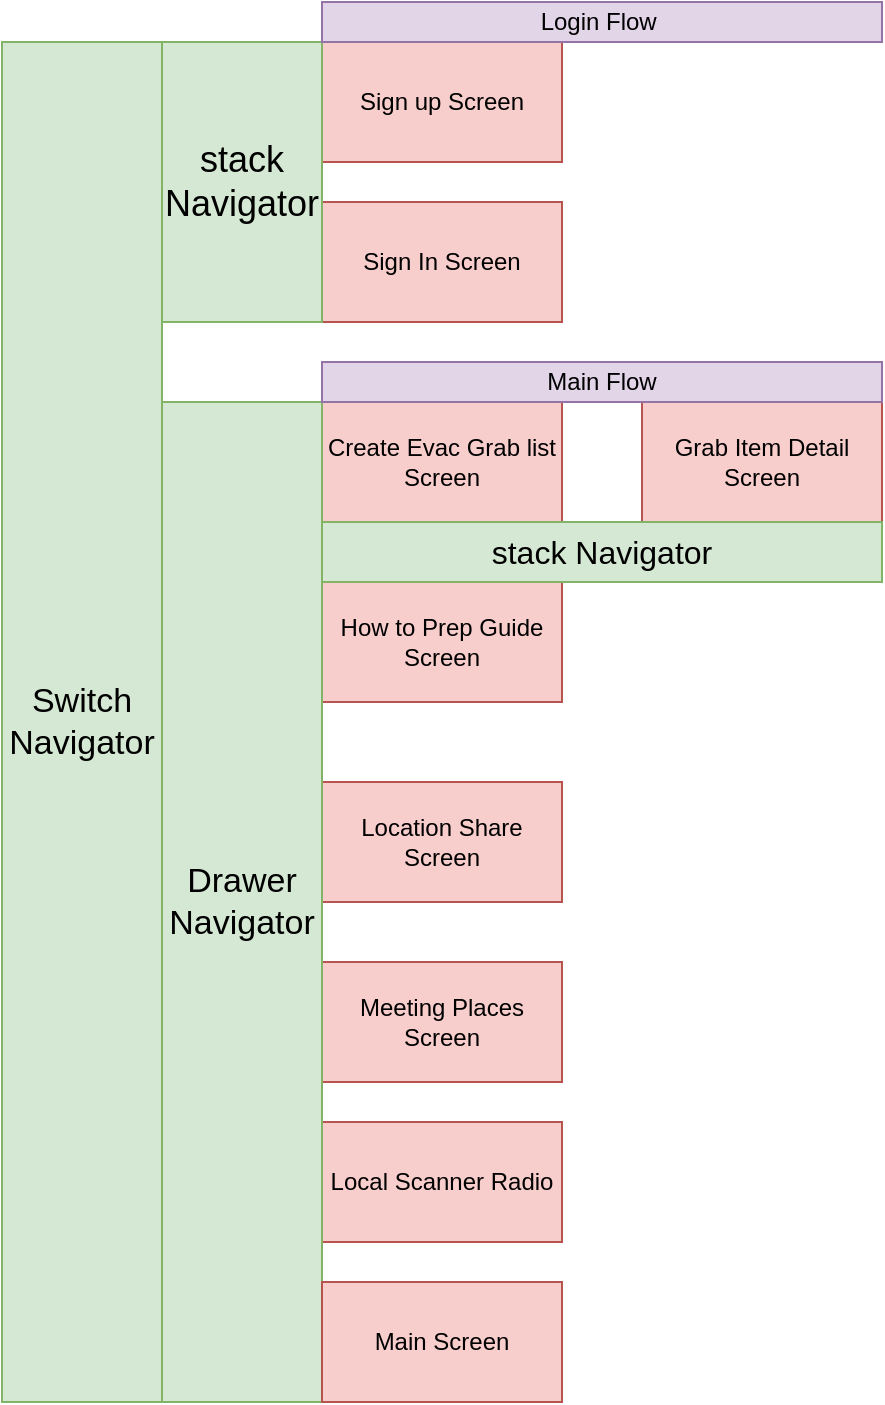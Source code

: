 <mxfile version="17.0.0" type="device"><diagram id="VrmWUFvVLGiYMYP0n8Ry" name="Page-1"><mxGraphModel dx="1377" dy="928" grid="1" gridSize="10" guides="1" tooltips="1" connect="1" arrows="1" fold="1" page="1" pageScale="1" pageWidth="850" pageHeight="1100" math="0" shadow="0"><root><mxCell id="0"/><mxCell id="1" parent="0"/><mxCell id="vy2jHt-SkYP8FZ4bwq-d-1" value="Create Evac Grab list Screen" style="rounded=0;whiteSpace=wrap;html=1;fillColor=#f8cecc;strokeColor=#b85450;" vertex="1" parent="1"><mxGeometry x="360" y="240" width="120" height="60" as="geometry"/></mxCell><mxCell id="vy2jHt-SkYP8FZ4bwq-d-5" value="How to Prep Guide Screen" style="rounded=0;whiteSpace=wrap;html=1;fillColor=#f8cecc;strokeColor=#b85450;" vertex="1" parent="1"><mxGeometry x="360" y="330" width="120" height="60" as="geometry"/></mxCell><mxCell id="vy2jHt-SkYP8FZ4bwq-d-6" value="Location Share Screen" style="rounded=0;whiteSpace=wrap;html=1;fillColor=#f8cecc;strokeColor=#b85450;" vertex="1" parent="1"><mxGeometry x="360" y="430" width="120" height="60" as="geometry"/></mxCell><mxCell id="vy2jHt-SkYP8FZ4bwq-d-7" value="Meeting Places Screen" style="rounded=0;whiteSpace=wrap;html=1;fillColor=#f8cecc;strokeColor=#b85450;" vertex="1" parent="1"><mxGeometry x="360" y="520" width="120" height="60" as="geometry"/></mxCell><mxCell id="vy2jHt-SkYP8FZ4bwq-d-8" value="Local Scanner Radio" style="rounded=0;whiteSpace=wrap;html=1;fillColor=#f8cecc;strokeColor=#b85450;" vertex="1" parent="1"><mxGeometry x="360" y="600" width="120" height="60" as="geometry"/></mxCell><mxCell id="vy2jHt-SkYP8FZ4bwq-d-10" value="Grab Item Detail Screen" style="rounded=0;whiteSpace=wrap;html=1;fillColor=#f8cecc;strokeColor=#b85450;" vertex="1" parent="1"><mxGeometry x="520" y="240" width="120" height="60" as="geometry"/></mxCell><mxCell id="vy2jHt-SkYP8FZ4bwq-d-15" value="&lt;font style=&quot;font-size: 16px&quot;&gt;stack Navigator&lt;/font&gt;" style="rounded=0;whiteSpace=wrap;html=1;fillColor=#d5e8d4;strokeColor=#82b366;" vertex="1" parent="1"><mxGeometry x="360" y="300" width="280" height="30" as="geometry"/></mxCell><mxCell id="vy2jHt-SkYP8FZ4bwq-d-16" value="&lt;font style=&quot;font-size: 17px&quot;&gt;Drawer &lt;br&gt;Navigator&lt;/font&gt;" style="rounded=0;whiteSpace=wrap;html=1;fillColor=#d5e8d4;strokeColor=#82b366;" vertex="1" parent="1"><mxGeometry x="280" y="240" width="80" height="500" as="geometry"/></mxCell><mxCell id="vy2jHt-SkYP8FZ4bwq-d-17" value="Main Flow" style="rounded=0;whiteSpace=wrap;html=1;fillColor=#e1d5e7;strokeColor=#9673a6;" vertex="1" parent="1"><mxGeometry x="360" y="220" width="280" height="20" as="geometry"/></mxCell><mxCell id="vy2jHt-SkYP8FZ4bwq-d-18" value="Sign up Screen" style="rounded=0;whiteSpace=wrap;html=1;fillColor=#f8cecc;strokeColor=#b85450;" vertex="1" parent="1"><mxGeometry x="360" y="60" width="120" height="60" as="geometry"/></mxCell><mxCell id="vy2jHt-SkYP8FZ4bwq-d-19" value="Sign In Screen" style="rounded=0;whiteSpace=wrap;html=1;fillColor=#f8cecc;strokeColor=#b85450;" vertex="1" parent="1"><mxGeometry x="360" y="140" width="120" height="60" as="geometry"/></mxCell><mxCell id="vy2jHt-SkYP8FZ4bwq-d-20" value="&lt;font style=&quot;font-size: 18px&quot;&gt;stack &lt;br&gt;Navigator&lt;/font&gt;" style="rounded=0;whiteSpace=wrap;html=1;fillColor=#d5e8d4;strokeColor=#82b366;" vertex="1" parent="1"><mxGeometry x="280" y="60" width="80" height="140" as="geometry"/></mxCell><mxCell id="vy2jHt-SkYP8FZ4bwq-d-21" value="Login Flow&amp;nbsp;" style="rounded=0;whiteSpace=wrap;html=1;fillColor=#e1d5e7;strokeColor=#9673a6;" vertex="1" parent="1"><mxGeometry x="360" y="40" width="280" height="20" as="geometry"/></mxCell><mxCell id="vy2jHt-SkYP8FZ4bwq-d-22" value="&lt;span style=&quot;font-size: 17px&quot;&gt;Switch Navigator&lt;/span&gt;" style="rounded=0;whiteSpace=wrap;html=1;fillColor=#d5e8d4;strokeColor=#82b366;" vertex="1" parent="1"><mxGeometry x="200" y="60" width="80" height="680" as="geometry"/></mxCell><mxCell id="vy2jHt-SkYP8FZ4bwq-d-23" value="Main Screen" style="rounded=0;whiteSpace=wrap;html=1;fillColor=#f8cecc;strokeColor=#b85450;" vertex="1" parent="1"><mxGeometry x="360" y="680" width="120" height="60" as="geometry"/></mxCell></root></mxGraphModel></diagram></mxfile>